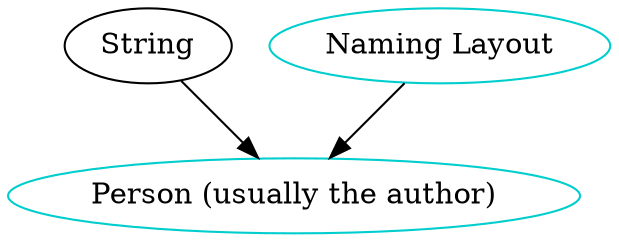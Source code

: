 digraph person {

    String -> Person;
    Conv -> Person;

    /* definitions for each type component */
	Person 	    [shape=oval, color=cyan3, label="Person (usually the author)"];
    Conv [shape=oval, color=cyan3, label="Naming Layout"];
}

/* dot -Tpng sample.dot -o sample.png */
